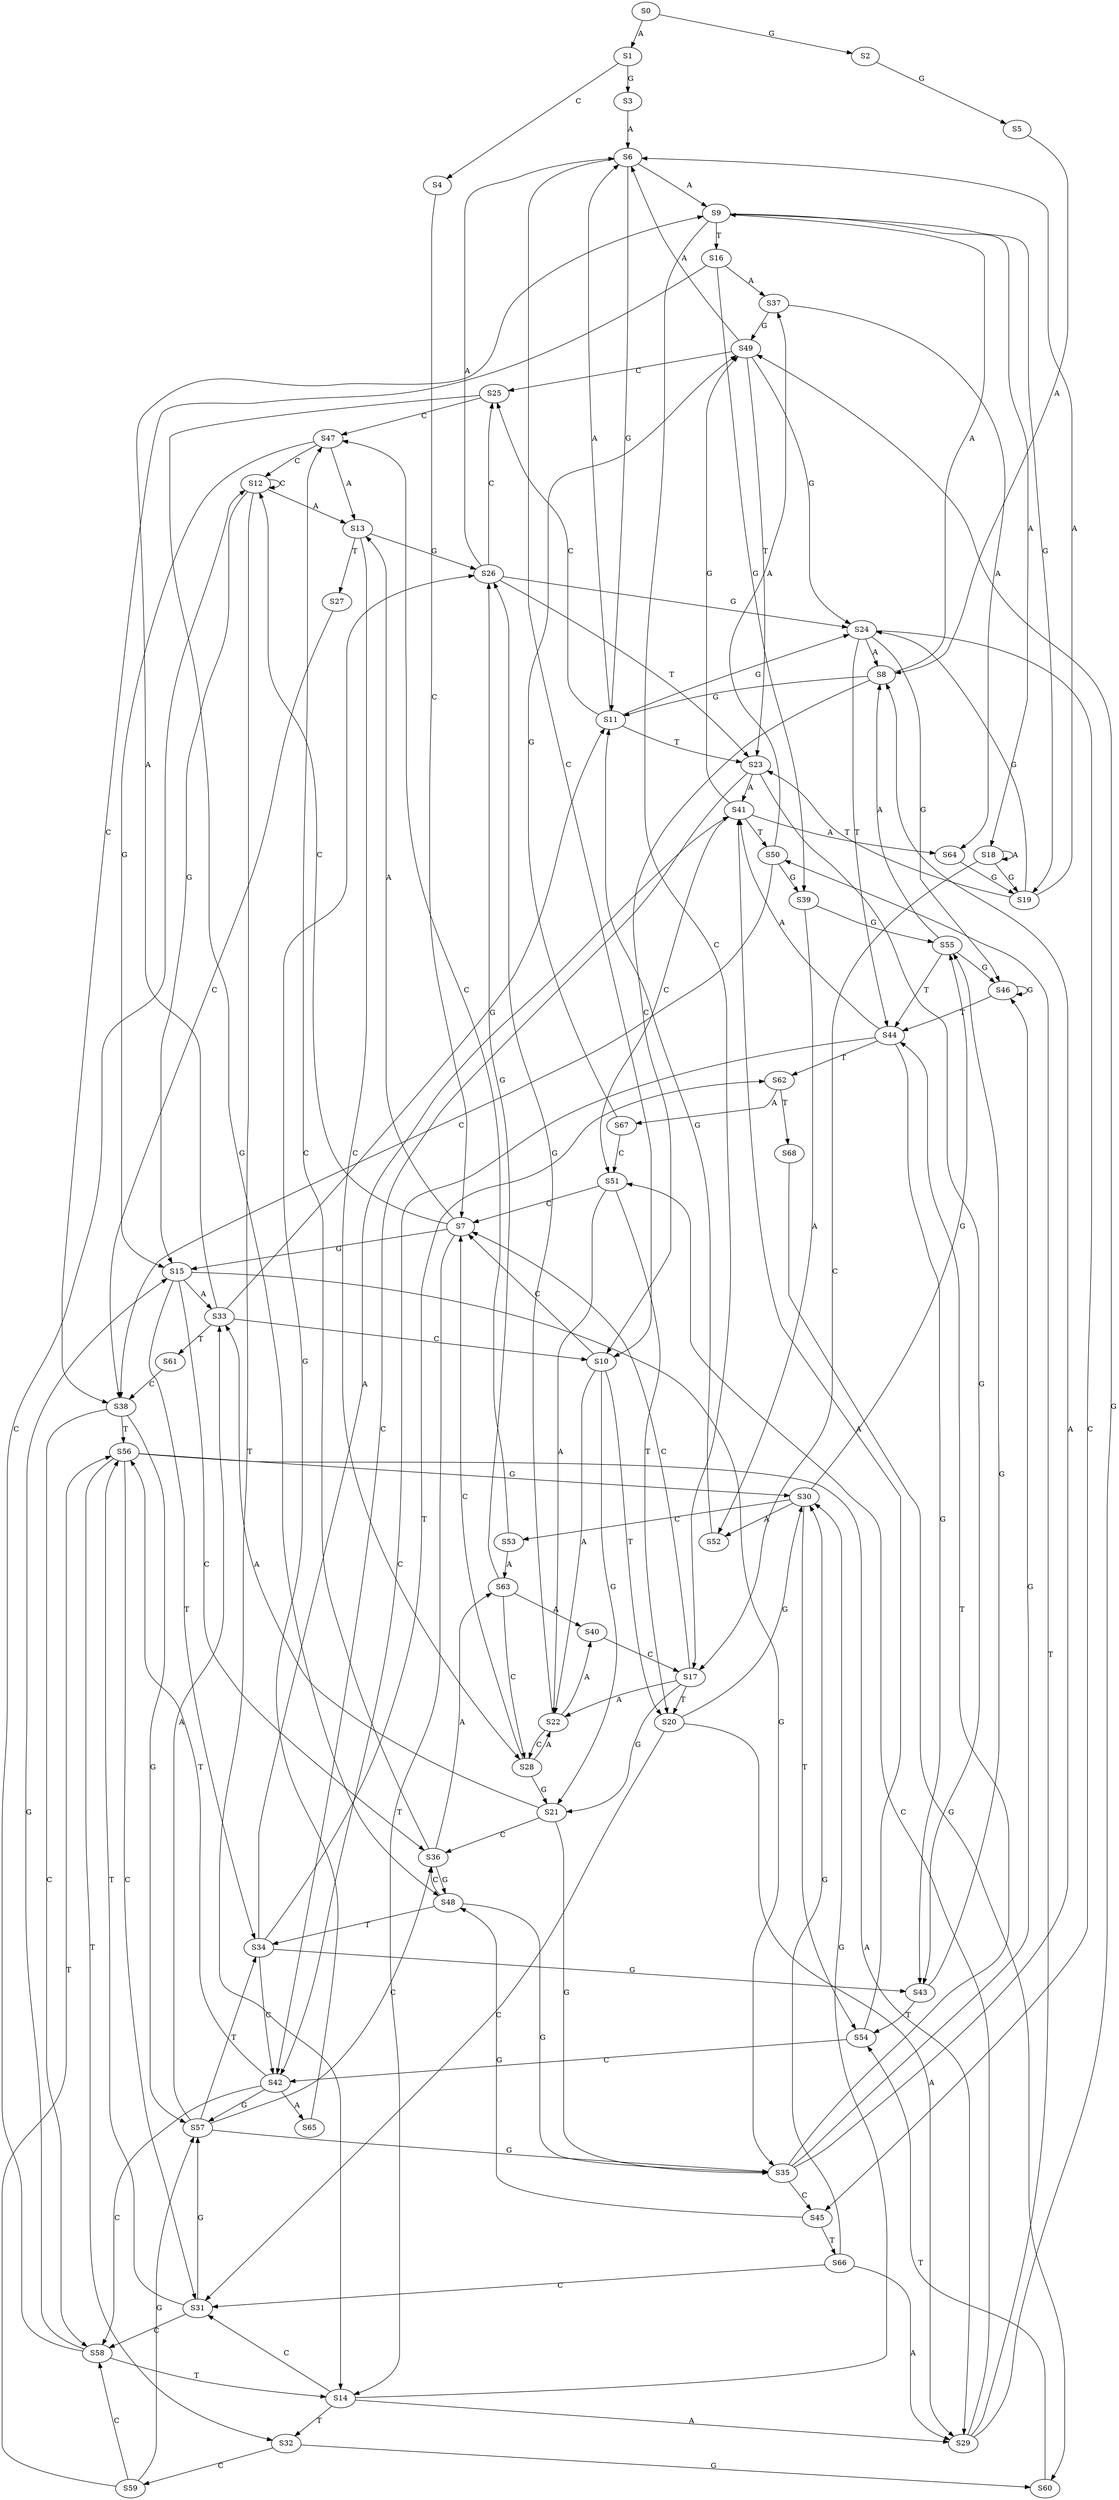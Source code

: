 strict digraph  {
	S0 -> S1 [ label = A ];
	S0 -> S2 [ label = G ];
	S1 -> S3 [ label = G ];
	S1 -> S4 [ label = C ];
	S2 -> S5 [ label = G ];
	S3 -> S6 [ label = A ];
	S4 -> S7 [ label = C ];
	S5 -> S8 [ label = A ];
	S6 -> S9 [ label = A ];
	S6 -> S10 [ label = C ];
	S6 -> S11 [ label = G ];
	S7 -> S12 [ label = C ];
	S7 -> S13 [ label = A ];
	S7 -> S14 [ label = T ];
	S7 -> S15 [ label = G ];
	S8 -> S9 [ label = A ];
	S8 -> S10 [ label = C ];
	S8 -> S11 [ label = G ];
	S9 -> S16 [ label = T ];
	S9 -> S17 [ label = C ];
	S9 -> S18 [ label = A ];
	S9 -> S19 [ label = G ];
	S10 -> S20 [ label = T ];
	S10 -> S21 [ label = G ];
	S10 -> S7 [ label = C ];
	S10 -> S22 [ label = A ];
	S11 -> S23 [ label = T ];
	S11 -> S6 [ label = A ];
	S11 -> S24 [ label = G ];
	S11 -> S25 [ label = C ];
	S12 -> S15 [ label = G ];
	S12 -> S12 [ label = C ];
	S12 -> S13 [ label = A ];
	S12 -> S14 [ label = T ];
	S13 -> S26 [ label = G ];
	S13 -> S27 [ label = T ];
	S13 -> S28 [ label = C ];
	S14 -> S29 [ label = A ];
	S14 -> S30 [ label = G ];
	S14 -> S31 [ label = C ];
	S14 -> S32 [ label = T ];
	S15 -> S33 [ label = A ];
	S15 -> S34 [ label = T ];
	S15 -> S35 [ label = G ];
	S15 -> S36 [ label = C ];
	S16 -> S37 [ label = A ];
	S16 -> S38 [ label = C ];
	S16 -> S39 [ label = G ];
	S17 -> S22 [ label = A ];
	S17 -> S7 [ label = C ];
	S17 -> S21 [ label = G ];
	S17 -> S20 [ label = T ];
	S18 -> S19 [ label = G ];
	S18 -> S17 [ label = C ];
	S18 -> S18 [ label = A ];
	S19 -> S23 [ label = T ];
	S19 -> S6 [ label = A ];
	S19 -> S24 [ label = G ];
	S20 -> S29 [ label = A ];
	S20 -> S31 [ label = C ];
	S20 -> S30 [ label = G ];
	S21 -> S35 [ label = G ];
	S21 -> S33 [ label = A ];
	S21 -> S36 [ label = C ];
	S22 -> S26 [ label = G ];
	S22 -> S28 [ label = C ];
	S22 -> S40 [ label = A ];
	S23 -> S41 [ label = A ];
	S23 -> S42 [ label = C ];
	S23 -> S43 [ label = G ];
	S24 -> S8 [ label = A ];
	S24 -> S44 [ label = T ];
	S24 -> S45 [ label = C ];
	S24 -> S46 [ label = G ];
	S25 -> S47 [ label = C ];
	S25 -> S48 [ label = G ];
	S26 -> S24 [ label = G ];
	S26 -> S23 [ label = T ];
	S26 -> S6 [ label = A ];
	S26 -> S25 [ label = C ];
	S27 -> S38 [ label = C ];
	S28 -> S7 [ label = C ];
	S28 -> S22 [ label = A ];
	S28 -> S21 [ label = G ];
	S29 -> S49 [ label = G ];
	S29 -> S50 [ label = T ];
	S29 -> S51 [ label = C ];
	S30 -> S52 [ label = A ];
	S30 -> S53 [ label = C ];
	S30 -> S54 [ label = T ];
	S30 -> S55 [ label = G ];
	S31 -> S56 [ label = T ];
	S31 -> S57 [ label = G ];
	S31 -> S58 [ label = C ];
	S32 -> S59 [ label = C ];
	S32 -> S60 [ label = G ];
	S33 -> S9 [ label = A ];
	S33 -> S10 [ label = C ];
	S33 -> S11 [ label = G ];
	S33 -> S61 [ label = T ];
	S34 -> S42 [ label = C ];
	S34 -> S41 [ label = A ];
	S34 -> S43 [ label = G ];
	S34 -> S62 [ label = T ];
	S35 -> S8 [ label = A ];
	S35 -> S46 [ label = G ];
	S35 -> S45 [ label = C ];
	S35 -> S44 [ label = T ];
	S36 -> S48 [ label = G ];
	S36 -> S47 [ label = C ];
	S36 -> S63 [ label = A ];
	S37 -> S49 [ label = G ];
	S37 -> S64 [ label = A ];
	S38 -> S58 [ label = C ];
	S38 -> S57 [ label = G ];
	S38 -> S56 [ label = T ];
	S39 -> S55 [ label = G ];
	S39 -> S52 [ label = A ];
	S40 -> S17 [ label = C ];
	S41 -> S50 [ label = T ];
	S41 -> S49 [ label = G ];
	S41 -> S64 [ label = A ];
	S41 -> S51 [ label = C ];
	S42 -> S56 [ label = T ];
	S42 -> S57 [ label = G ];
	S42 -> S65 [ label = A ];
	S42 -> S58 [ label = C ];
	S43 -> S54 [ label = T ];
	S43 -> S55 [ label = G ];
	S44 -> S41 [ label = A ];
	S44 -> S43 [ label = G ];
	S44 -> S62 [ label = T ];
	S44 -> S42 [ label = C ];
	S45 -> S66 [ label = T ];
	S45 -> S48 [ label = G ];
	S46 -> S44 [ label = T ];
	S46 -> S46 [ label = G ];
	S47 -> S15 [ label = G ];
	S47 -> S13 [ label = A ];
	S47 -> S12 [ label = C ];
	S48 -> S35 [ label = G ];
	S48 -> S36 [ label = C ];
	S48 -> S34 [ label = T ];
	S49 -> S23 [ label = T ];
	S49 -> S6 [ label = A ];
	S49 -> S25 [ label = C ];
	S49 -> S24 [ label = G ];
	S50 -> S38 [ label = C ];
	S50 -> S37 [ label = A ];
	S50 -> S39 [ label = G ];
	S51 -> S7 [ label = C ];
	S51 -> S20 [ label = T ];
	S51 -> S22 [ label = A ];
	S52 -> S11 [ label = G ];
	S53 -> S47 [ label = C ];
	S53 -> S63 [ label = A ];
	S54 -> S42 [ label = C ];
	S54 -> S41 [ label = A ];
	S55 -> S44 [ label = T ];
	S55 -> S46 [ label = G ];
	S55 -> S8 [ label = A ];
	S56 -> S30 [ label = G ];
	S56 -> S31 [ label = C ];
	S56 -> S29 [ label = A ];
	S56 -> S32 [ label = T ];
	S57 -> S35 [ label = G ];
	S57 -> S34 [ label = T ];
	S57 -> S36 [ label = C ];
	S57 -> S33 [ label = A ];
	S58 -> S12 [ label = C ];
	S58 -> S14 [ label = T ];
	S58 -> S15 [ label = G ];
	S59 -> S56 [ label = T ];
	S59 -> S58 [ label = C ];
	S59 -> S57 [ label = G ];
	S60 -> S54 [ label = T ];
	S61 -> S38 [ label = C ];
	S62 -> S67 [ label = A ];
	S62 -> S68 [ label = T ];
	S63 -> S26 [ label = G ];
	S63 -> S40 [ label = A ];
	S63 -> S28 [ label = C ];
	S64 -> S19 [ label = G ];
	S65 -> S26 [ label = G ];
	S66 -> S29 [ label = A ];
	S66 -> S31 [ label = C ];
	S66 -> S30 [ label = G ];
	S67 -> S51 [ label = C ];
	S67 -> S49 [ label = G ];
	S68 -> S60 [ label = G ];
}
